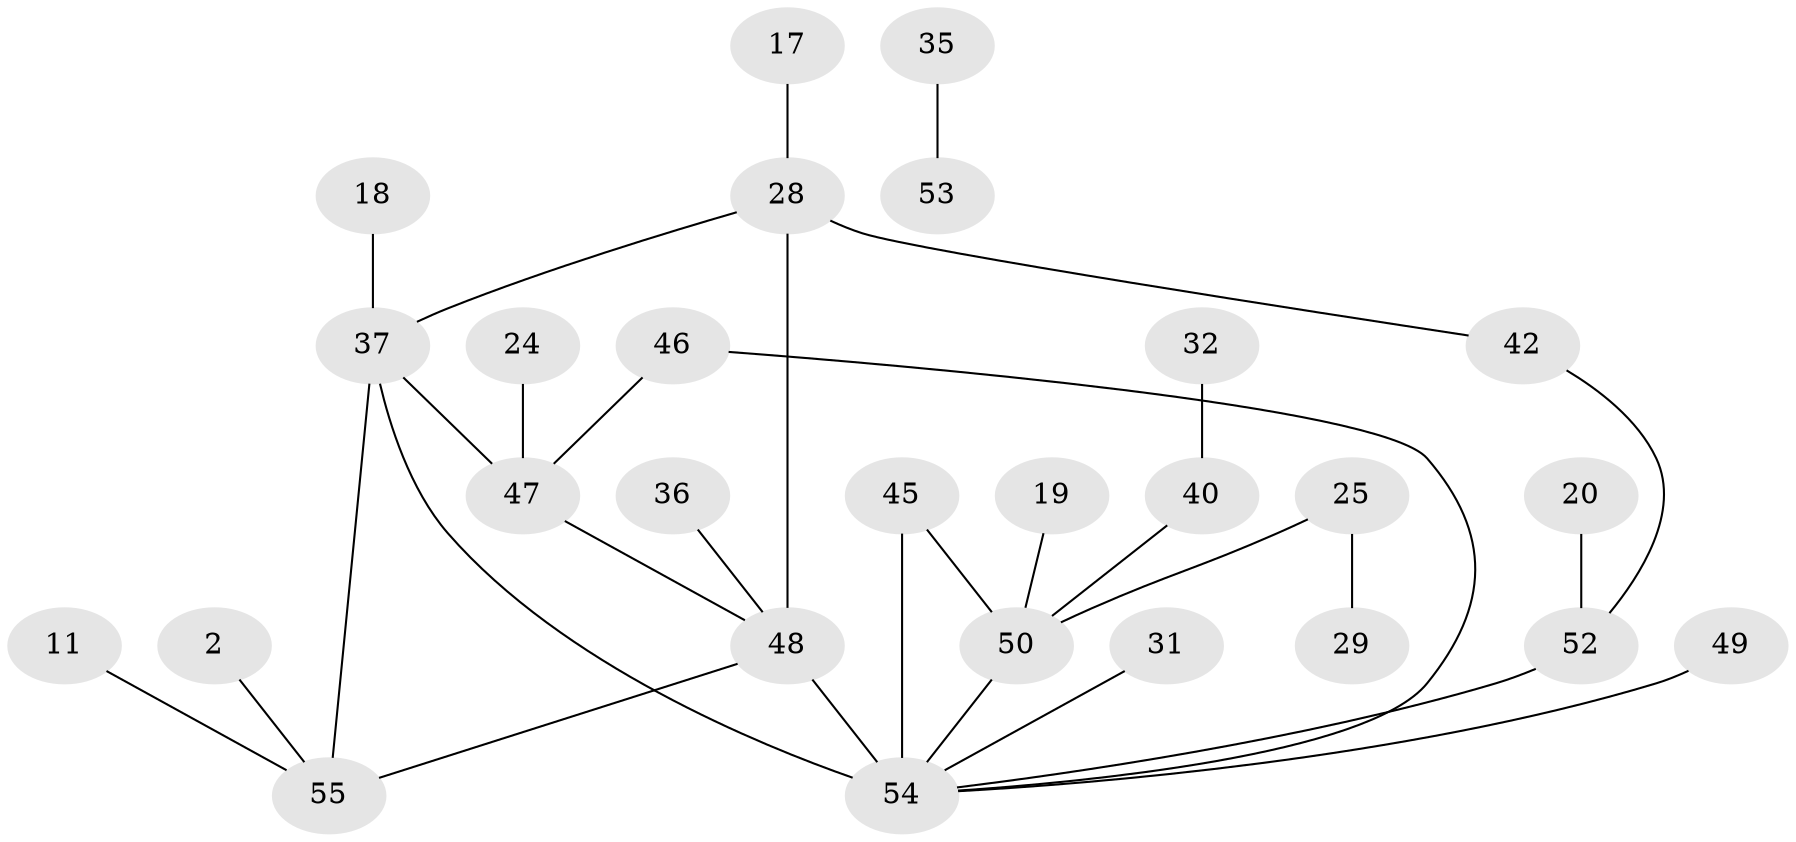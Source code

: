 // original degree distribution, {4: 0.2, 1: 0.32727272727272727, 2: 0.2, 3: 0.2, 6: 0.05454545454545454, 5: 0.01818181818181818}
// Generated by graph-tools (version 1.1) at 2025/39/03/09/25 04:39:35]
// undirected, 27 vertices, 31 edges
graph export_dot {
graph [start="1"]
  node [color=gray90,style=filled];
  2;
  11;
  17;
  18;
  19;
  20;
  24;
  25;
  28;
  29;
  31;
  32 [super="+5"];
  35 [super="+14"];
  36;
  37 [super="+9+16"];
  40;
  42;
  45 [super="+39"];
  46 [super="+3"];
  47 [super="+6+10"];
  48 [super="+13+15+44+38"];
  49;
  50 [super="+22"];
  52 [super="+34"];
  53;
  54 [super="+51+7+43"];
  55 [super="+26"];
  2 -- 55;
  11 -- 55;
  17 -- 28;
  18 -- 37;
  19 -- 50;
  20 -- 52;
  24 -- 47;
  25 -- 29;
  25 -- 50;
  28 -- 37;
  28 -- 42;
  28 -- 48;
  31 -- 54;
  32 -- 40;
  35 -- 53;
  36 -- 48;
  37 -- 55 [weight=2];
  37 -- 47;
  37 -- 54 [weight=3];
  40 -- 50;
  42 -- 52;
  45 -- 50 [weight=2];
  45 -- 54 [weight=3];
  46 -- 47;
  46 -- 54;
  47 -- 48;
  48 -- 55;
  48 -- 54 [weight=3];
  49 -- 54;
  50 -- 54;
  52 -- 54 [weight=4];
}
